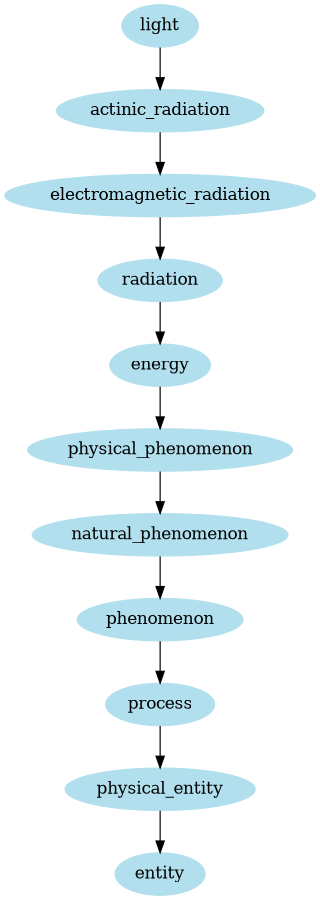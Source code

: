 digraph unix {
	node [color=lightblue2 style=filled]
	size="6,6"
	light -> actinic_radiation
	actinic_radiation -> electromagnetic_radiation
	electromagnetic_radiation -> radiation
	radiation -> energy
	energy -> physical_phenomenon
	physical_phenomenon -> natural_phenomenon
	natural_phenomenon -> phenomenon
	phenomenon -> process
	process -> physical_entity
	physical_entity -> entity
}

